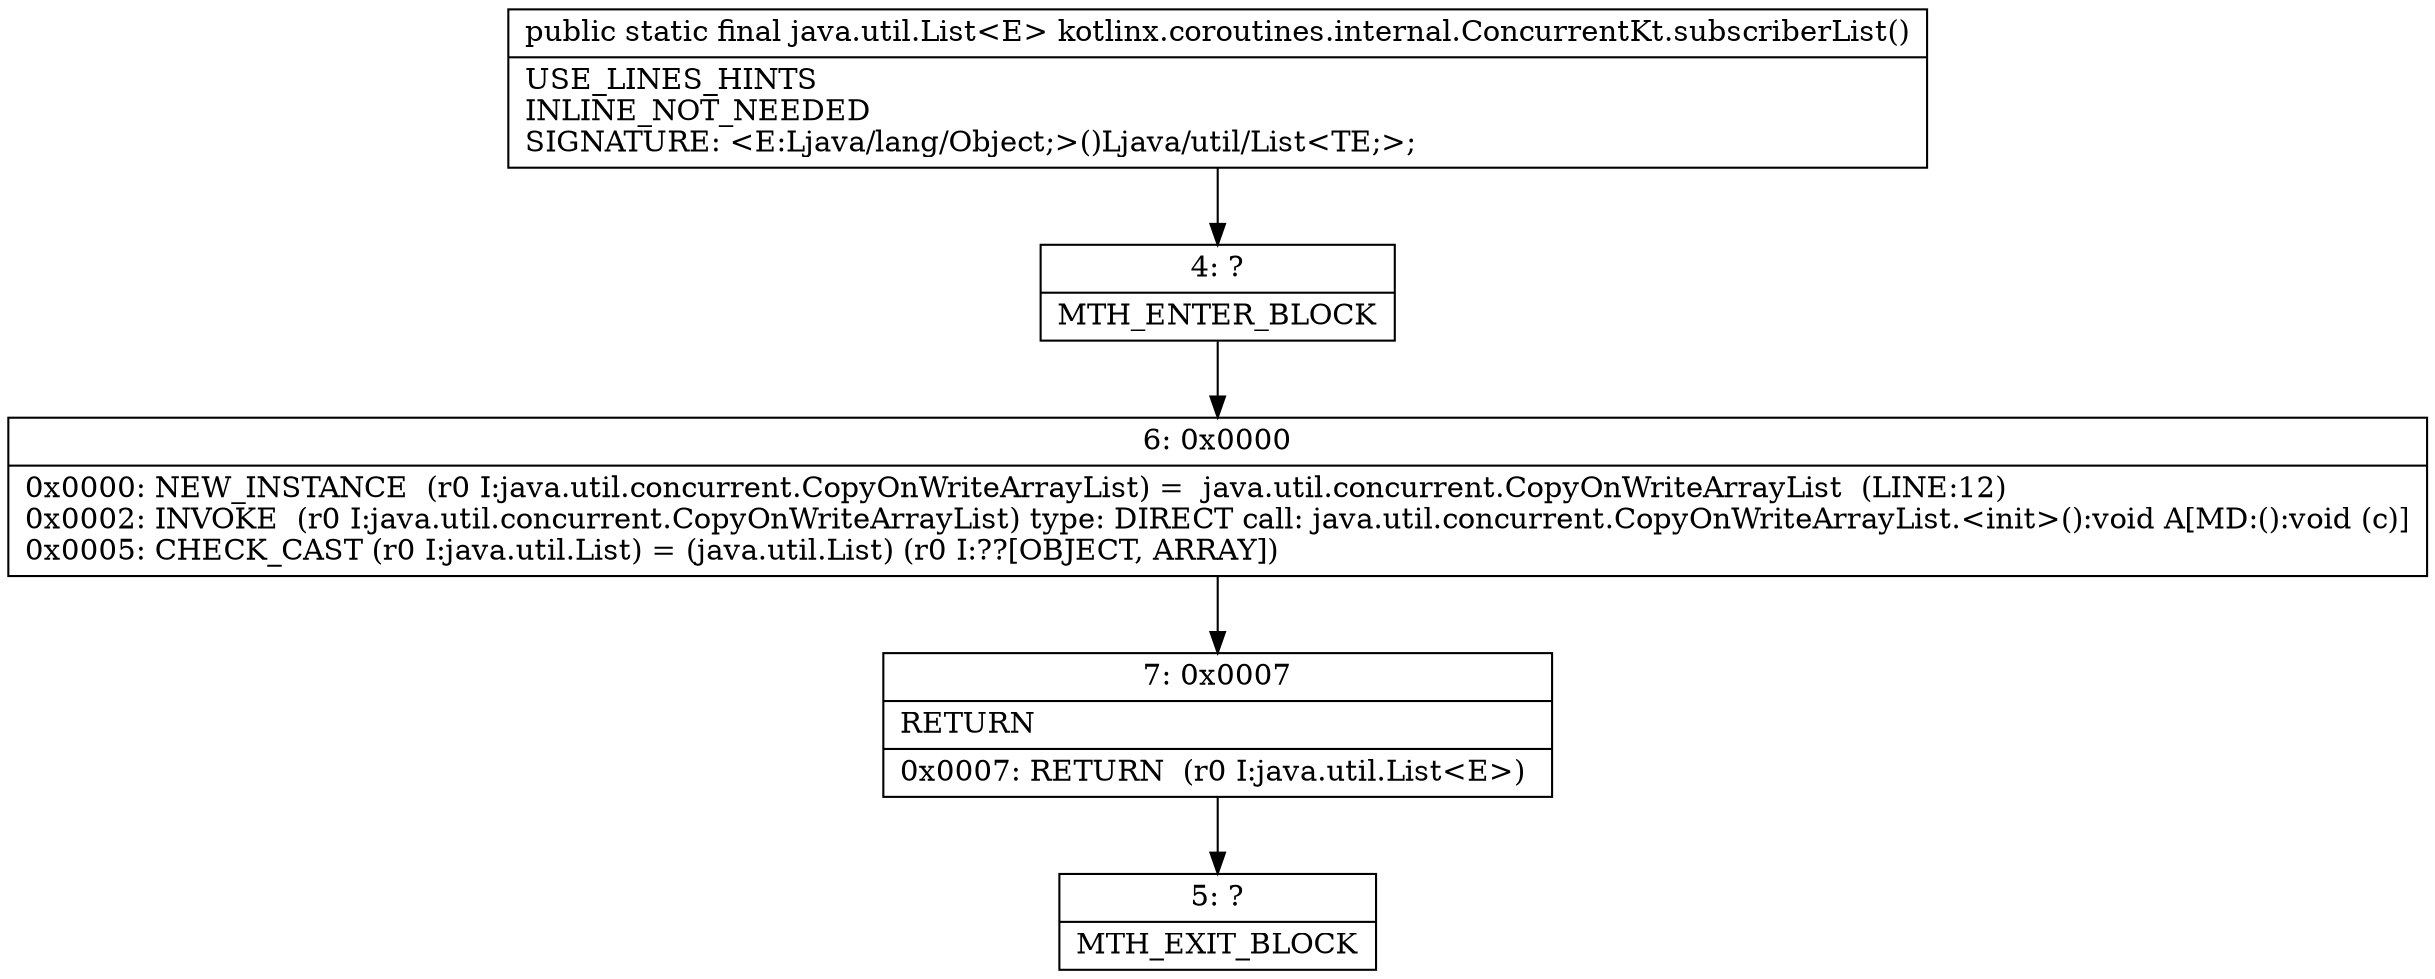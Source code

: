 digraph "CFG forkotlinx.coroutines.internal.ConcurrentKt.subscriberList()Ljava\/util\/List;" {
Node_4 [shape=record,label="{4\:\ ?|MTH_ENTER_BLOCK\l}"];
Node_6 [shape=record,label="{6\:\ 0x0000|0x0000: NEW_INSTANCE  (r0 I:java.util.concurrent.CopyOnWriteArrayList) =  java.util.concurrent.CopyOnWriteArrayList  (LINE:12)\l0x0002: INVOKE  (r0 I:java.util.concurrent.CopyOnWriteArrayList) type: DIRECT call: java.util.concurrent.CopyOnWriteArrayList.\<init\>():void A[MD:():void (c)]\l0x0005: CHECK_CAST (r0 I:java.util.List) = (java.util.List) (r0 I:??[OBJECT, ARRAY]) \l}"];
Node_7 [shape=record,label="{7\:\ 0x0007|RETURN\l|0x0007: RETURN  (r0 I:java.util.List\<E\>) \l}"];
Node_5 [shape=record,label="{5\:\ ?|MTH_EXIT_BLOCK\l}"];
MethodNode[shape=record,label="{public static final java.util.List\<E\> kotlinx.coroutines.internal.ConcurrentKt.subscriberList()  | USE_LINES_HINTS\lINLINE_NOT_NEEDED\lSIGNATURE: \<E:Ljava\/lang\/Object;\>()Ljava\/util\/List\<TE;\>;\l}"];
MethodNode -> Node_4;Node_4 -> Node_6;
Node_6 -> Node_7;
Node_7 -> Node_5;
}

